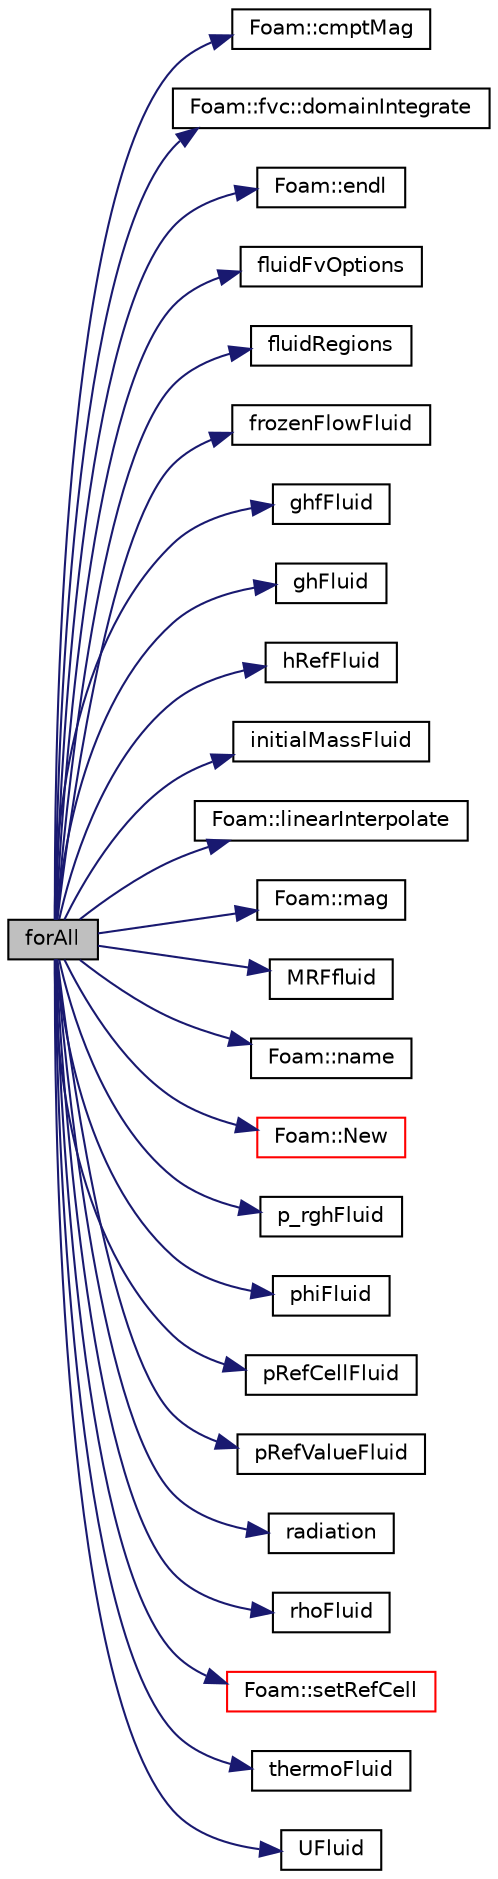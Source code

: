 digraph "forAll"
{
  bgcolor="transparent";
  edge [fontname="Helvetica",fontsize="10",labelfontname="Helvetica",labelfontsize="10"];
  node [fontname="Helvetica",fontsize="10",shape=record];
  rankdir="LR";
  Node1 [label="forAll",height=0.2,width=0.4,color="black", fillcolor="grey75", style="filled" fontcolor="black"];
  Node1 -> Node2 [color="midnightblue",fontsize="10",style="solid",fontname="Helvetica"];
  Node2 [label="Foam::cmptMag",height=0.2,width=0.4,color="black",URL="$namespaceFoam.html#acf2383c8a0a1d5fef3eb5255b950229d"];
  Node1 -> Node3 [color="midnightblue",fontsize="10",style="solid",fontname="Helvetica"];
  Node3 [label="Foam::fvc::domainIntegrate",height=0.2,width=0.4,color="black",URL="$namespaceFoam_1_1fvc.html#a97e6958677a3a619ece7528613725d84"];
  Node1 -> Node4 [color="midnightblue",fontsize="10",style="solid",fontname="Helvetica"];
  Node4 [label="Foam::endl",height=0.2,width=0.4,color="black",URL="$namespaceFoam.html#a2db8fe02a0d3909e9351bb4275b23ce4",tooltip="Add newline and flush stream. "];
  Node1 -> Node5 [color="midnightblue",fontsize="10",style="solid",fontname="Helvetica"];
  Node5 [label="fluidFvOptions",height=0.2,width=0.4,color="black",URL="$chtMultiRegionSimpleFoam_2fluid_2createFluidFields_8H.html#a434be2ad9a3b1a8914adea11afc57fdf"];
  Node1 -> Node6 [color="midnightblue",fontsize="10",style="solid",fontname="Helvetica"];
  Node6 [label="fluidRegions",height=0.2,width=0.4,color="black",URL="$chtMultiRegionSimpleFoam_2fluid_2createFluidMeshes_8H.html#a08b4d27e6932a7658115d87058b7eb5f"];
  Node1 -> Node7 [color="midnightblue",fontsize="10",style="solid",fontname="Helvetica"];
  Node7 [label="frozenFlowFluid",height=0.2,width=0.4,color="black",URL="$chtMultiRegionSimpleFoam_2fluid_2createFluidFields_8H.html#a3bd9981e00aae4e46466d6ca5c669eaa"];
  Node1 -> Node8 [color="midnightblue",fontsize="10",style="solid",fontname="Helvetica"];
  Node8 [label="ghfFluid",height=0.2,width=0.4,color="black",URL="$chtMultiRegionSimpleFoam_2fluid_2createFluidFields_8H.html#ac1f2b8aafc3ec9a7af7b2bb5779fbbbe"];
  Node1 -> Node9 [color="midnightblue",fontsize="10",style="solid",fontname="Helvetica"];
  Node9 [label="ghFluid",height=0.2,width=0.4,color="black",URL="$chtMultiRegionSimpleFoam_2fluid_2createFluidFields_8H.html#a6268cb6f8cd80abc2510164fb30e0c7c"];
  Node1 -> Node10 [color="midnightblue",fontsize="10",style="solid",fontname="Helvetica"];
  Node10 [label="hRefFluid",height=0.2,width=0.4,color="black",URL="$chtMultiRegionSimpleFoam_2fluid_2createFluidFields_8H.html#a97c682cbe22cc94e9c9a24cda05e9507"];
  Node1 -> Node11 [color="midnightblue",fontsize="10",style="solid",fontname="Helvetica"];
  Node11 [label="initialMassFluid",height=0.2,width=0.4,color="black",URL="$chtMultiRegionSimpleFoam_2fluid_2createFluidFields_8H.html#a3e2118ca600524658bf59014eddfd8bc"];
  Node1 -> Node12 [color="midnightblue",fontsize="10",style="solid",fontname="Helvetica"];
  Node12 [label="Foam::linearInterpolate",height=0.2,width=0.4,color="black",URL="$namespaceFoam.html#a77094c8cc487d2a53de247336f41e78f"];
  Node1 -> Node13 [color="midnightblue",fontsize="10",style="solid",fontname="Helvetica"];
  Node13 [label="Foam::mag",height=0.2,width=0.4,color="black",URL="$namespaceFoam.html#a834bb6faa2fd38f3b65634f2e1987e97"];
  Node1 -> Node14 [color="midnightblue",fontsize="10",style="solid",fontname="Helvetica"];
  Node14 [label="MRFfluid",height=0.2,width=0.4,color="black",URL="$chtMultiRegionSimpleFoam_2fluid_2createFluidFields_8H.html#a481a7aaca9674f40366919b43aa23f82"];
  Node1 -> Node15 [color="midnightblue",fontsize="10",style="solid",fontname="Helvetica"];
  Node15 [label="Foam::name",height=0.2,width=0.4,color="black",URL="$namespaceFoam.html#a6c8b447ab587a5b141fdabdfac4d4da3",tooltip="Return string representation of complex. "];
  Node1 -> Node16 [color="midnightblue",fontsize="10",style="solid",fontname="Helvetica"];
  Node16 [label="Foam::New",height=0.2,width=0.4,color="red",URL="$namespaceFoam.html#a9d62cf14554c95e83f83f14909d9e0ec",tooltip="Global function forwards to reuseTmpDimensionedField::New. "];
  Node1 -> Node17 [color="midnightblue",fontsize="10",style="solid",fontname="Helvetica"];
  Node17 [label="p_rghFluid",height=0.2,width=0.4,color="black",URL="$chtMultiRegionSimpleFoam_2fluid_2createFluidFields_8H.html#a8ed9f45fa1e225facea75b2881c7f7e4"];
  Node1 -> Node18 [color="midnightblue",fontsize="10",style="solid",fontname="Helvetica"];
  Node18 [label="phiFluid",height=0.2,width=0.4,color="black",URL="$chtMultiRegionSimpleFoam_2fluid_2createFluidFields_8H.html#ad5823af227ebcd6dc75e33e9ce53f035"];
  Node1 -> Node19 [color="midnightblue",fontsize="10",style="solid",fontname="Helvetica"];
  Node19 [label="pRefCellFluid",height=0.2,width=0.4,color="black",URL="$chtMultiRegionSimpleFoam_2fluid_2createFluidFields_8H.html#a2c3bb804f36d7d07e225cd3918359867"];
  Node1 -> Node20 [color="midnightblue",fontsize="10",style="solid",fontname="Helvetica"];
  Node20 [label="pRefValueFluid",height=0.2,width=0.4,color="black",URL="$chtMultiRegionSimpleFoam_2fluid_2createFluidFields_8H.html#a2fd9c027964591a5e850f0f4333db582"];
  Node1 -> Node21 [color="midnightblue",fontsize="10",style="solid",fontname="Helvetica"];
  Node21 [label="radiation",height=0.2,width=0.4,color="black",URL="$createIncompressibleRadiationModel_8H.html#a0263249d39ea82b80ae0a5a2e947ca59"];
  Node1 -> Node22 [color="midnightblue",fontsize="10",style="solid",fontname="Helvetica"];
  Node22 [label="rhoFluid",height=0.2,width=0.4,color="black",URL="$chtMultiRegionSimpleFoam_2fluid_2createFluidFields_8H.html#ad49be490be9c03e95111564fef34efe6"];
  Node1 -> Node23 [color="midnightblue",fontsize="10",style="solid",fontname="Helvetica"];
  Node23 [label="Foam::setRefCell",height=0.2,width=0.4,color="red",URL="$namespaceFoam.html#af465661f2bf224c5c3924f7fed47d367",tooltip="If the field fieldRef needs referencing find the reference cell nearest. "];
  Node1 -> Node24 [color="midnightblue",fontsize="10",style="solid",fontname="Helvetica"];
  Node24 [label="thermoFluid",height=0.2,width=0.4,color="black",URL="$chtMultiRegionSimpleFoam_2fluid_2createFluidFields_8H.html#aebb54de6b0e9abb26a7c4583a5dfd783"];
  Node1 -> Node25 [color="midnightblue",fontsize="10",style="solid",fontname="Helvetica"];
  Node25 [label="UFluid",height=0.2,width=0.4,color="black",URL="$chtMultiRegionSimpleFoam_2fluid_2createFluidFields_8H.html#a4bb217ec503589ffe27e0be7098406c0"];
}
